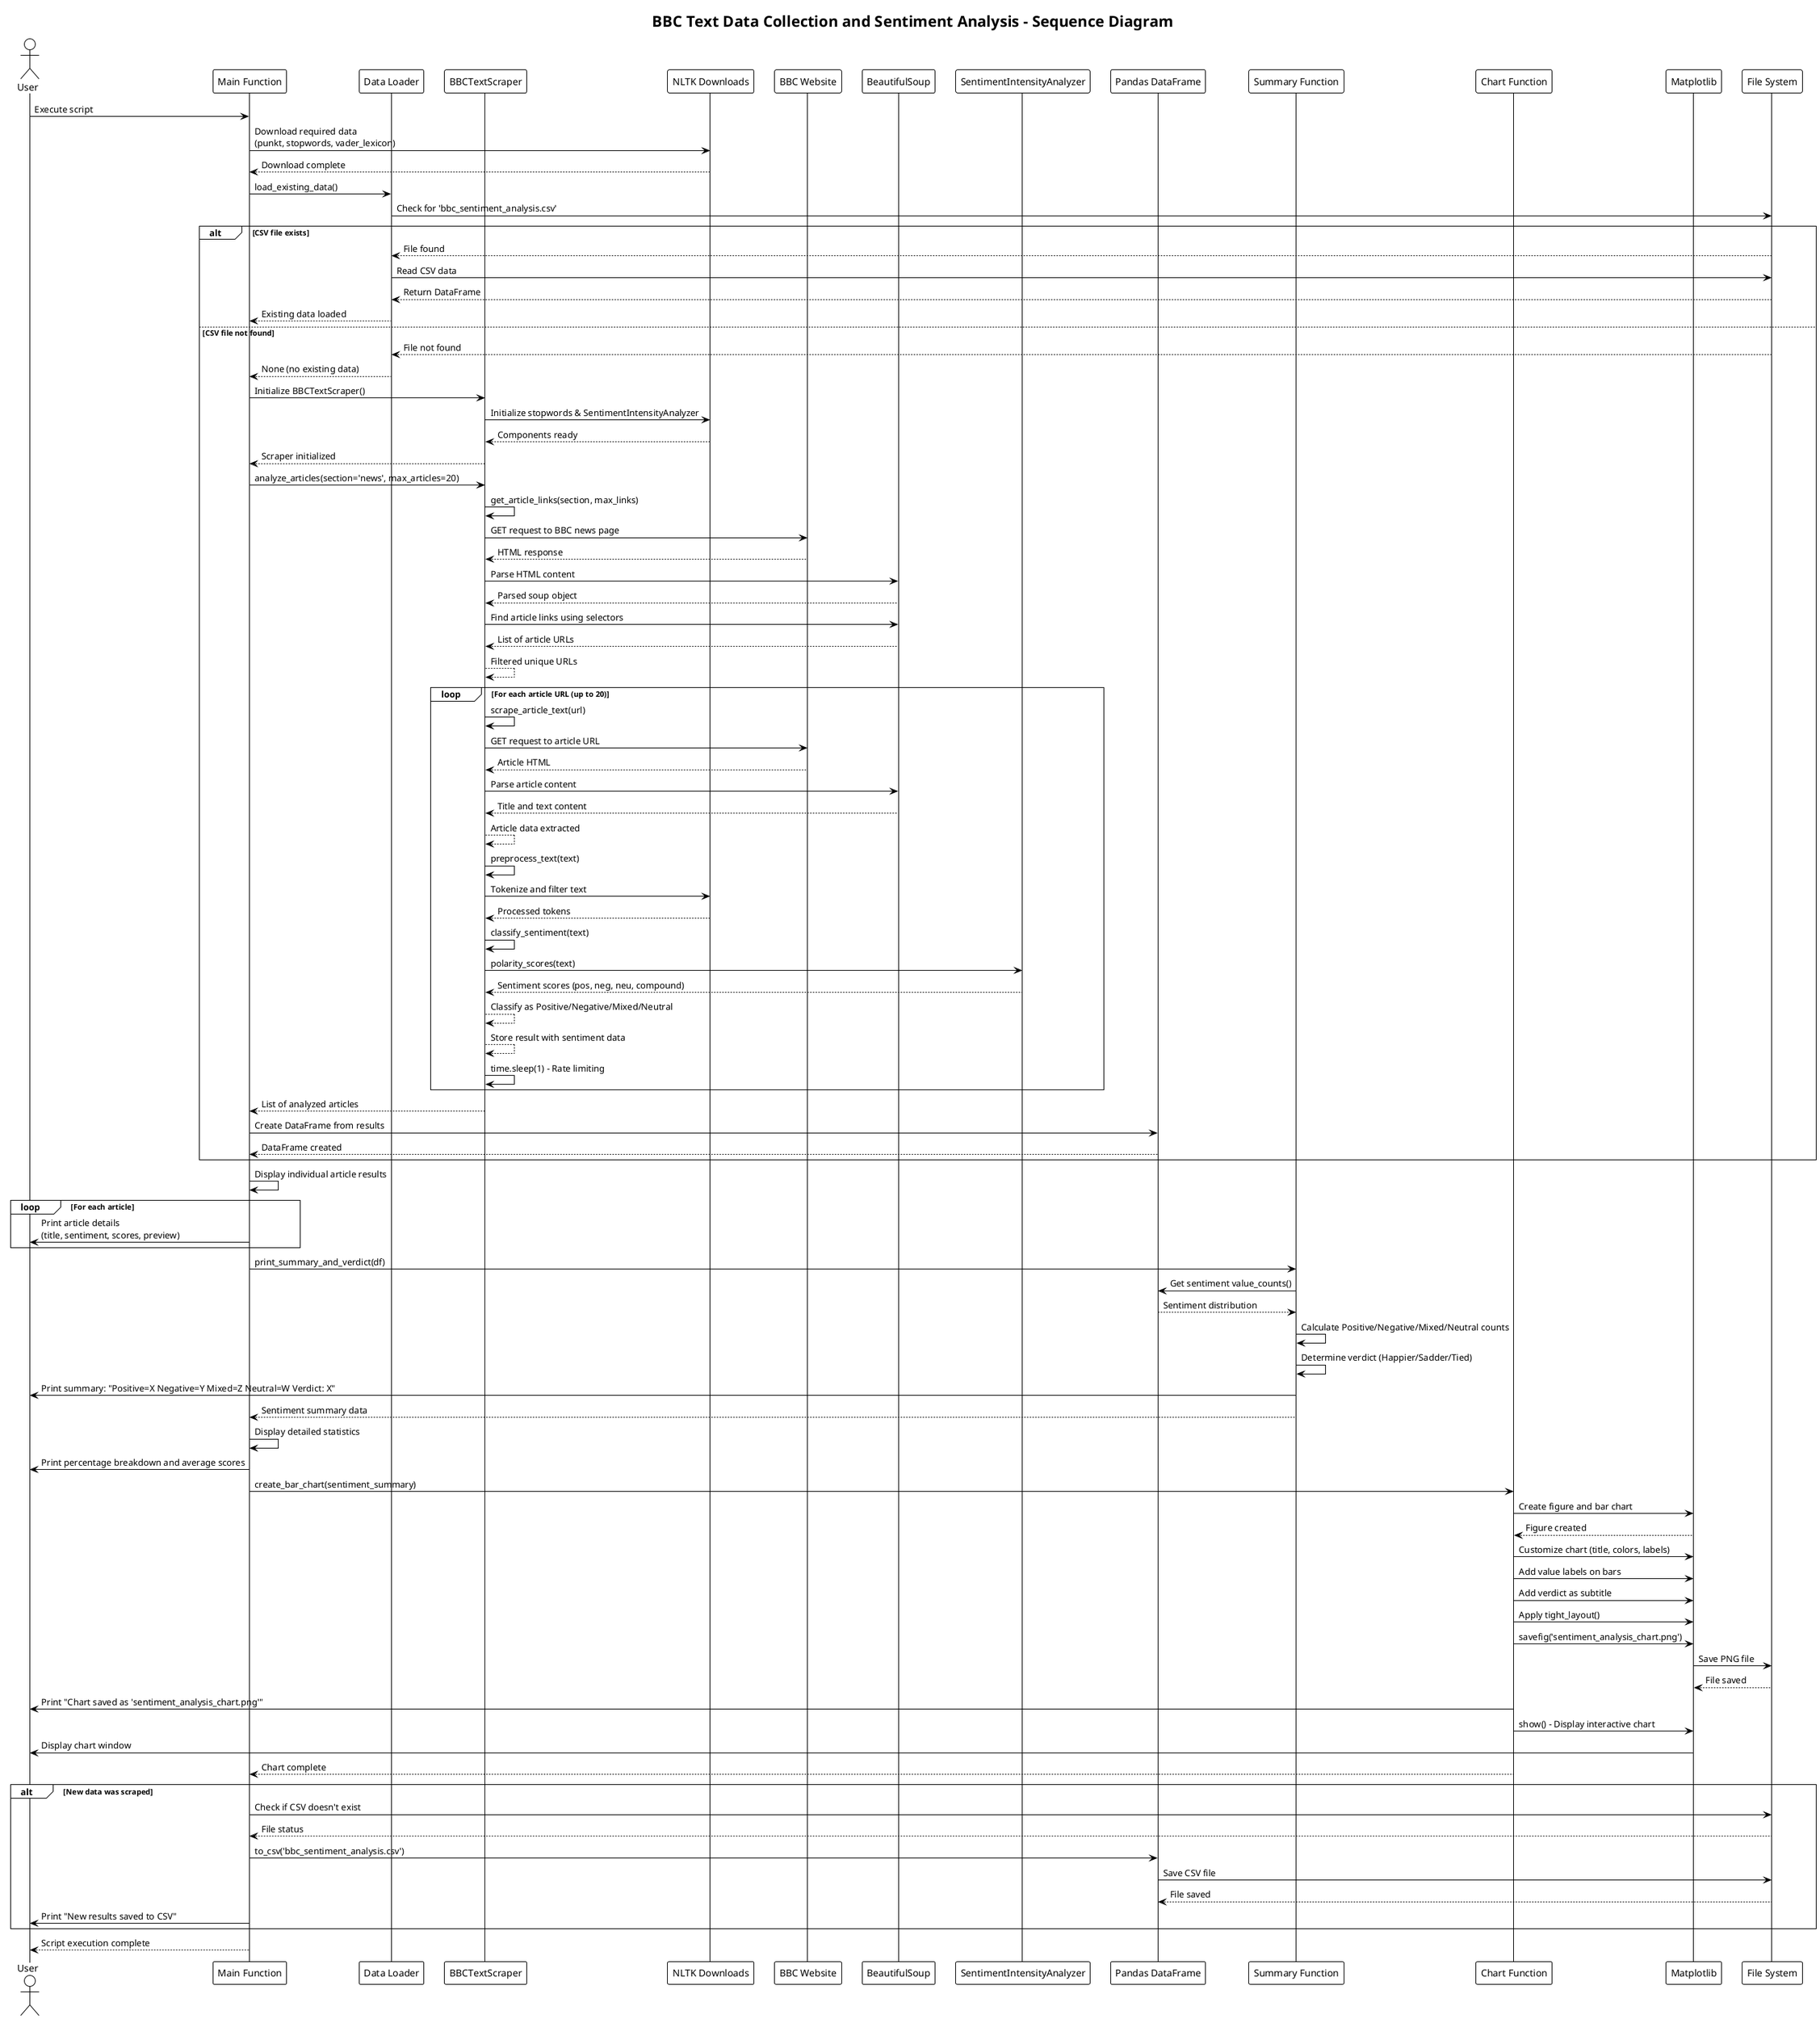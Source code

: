 @startuml BBC_Sentiment_Analysis_Sequence
!theme plain
title BBC Text Data Collection and Sentiment Analysis - Sequence Diagram

actor User
participant "Main Function" as Main
participant "Data Loader" as Loader
participant "BBCTextScraper" as Scraper
participant "NLTK Downloads" as NLTK
participant "BBC Website" as BBC
participant "BeautifulSoup" as BS
participant "SentimentIntensityAnalyzer" as SIA
participant "Pandas DataFrame" as DF
participant "Summary Function" as Summary
participant "Chart Function" as Chart
participant "Matplotlib" as PLT
participant "File System" as FS

User -> Main: Execute script
Main -> NLTK: Download required data\n(punkt, stopwords, vader_lexicon)
NLTK --> Main: Download complete

Main -> Loader: load_existing_data()
Loader -> FS: Check for 'bbc_sentiment_analysis.csv'

alt CSV file exists
    FS --> Loader: File found
    Loader -> FS: Read CSV data
    FS --> Loader: Return DataFrame
    Loader --> Main: Existing data loaded
else CSV file not found
    FS --> Loader: File not found
    Loader --> Main: None (no existing data)
    
    Main -> Scraper: Initialize BBCTextScraper()
    Scraper -> NLTK: Initialize stopwords & SentimentIntensityAnalyzer
    NLTK --> Scraper: Components ready
    Scraper --> Main: Scraper initialized
    
    Main -> Scraper: analyze_articles(section='news', max_articles=20)
    
    Scraper -> Scraper: get_article_links(section, max_links)
    Scraper -> BBC: GET request to BBC news page
    BBC --> Scraper: HTML response
    Scraper -> BS: Parse HTML content
    BS --> Scraper: Parsed soup object
    Scraper -> BS: Find article links using selectors
    BS --> Scraper: List of article URLs
    Scraper --> Scraper: Filtered unique URLs
    
    loop For each article URL (up to 20)
        Scraper -> Scraper: scrape_article_text(url)
        Scraper -> BBC: GET request to article URL
        BBC --> Scraper: Article HTML
        Scraper -> BS: Parse article content
        BS --> Scraper: Title and text content
        Scraper --> Scraper: Article data extracted
        
        Scraper -> Scraper: preprocess_text(text)
        Scraper -> NLTK: Tokenize and filter text
        NLTK --> Scraper: Processed tokens
        
        Scraper -> Scraper: classify_sentiment(text)
        Scraper -> SIA: polarity_scores(text)
        SIA --> Scraper: Sentiment scores (pos, neg, neu, compound)
        Scraper --> Scraper: Classify as Positive/Negative/Mixed/Neutral
        
        Scraper --> Scraper: Store result with sentiment data
        Scraper -> Scraper: time.sleep(1) - Rate limiting
    end
    
    Scraper --> Main: List of analyzed articles
    Main -> DF: Create DataFrame from results
    DF --> Main: DataFrame created
end

Main -> Main: Display individual article results
loop For each article
    Main -> User: Print article details\n(title, sentiment, scores, preview)
end

Main -> Summary: print_summary_and_verdict(df)
Summary -> DF: Get sentiment value_counts()
DF --> Summary: Sentiment distribution
Summary -> Summary: Calculate Positive/Negative/Mixed/Neutral counts
Summary -> Summary: Determine verdict (Happier/Sadder/Tied)
Summary -> User: Print summary: "Positive=X Negative=Y Mixed=Z Neutral=W Verdict: X"
Summary --> Main: Sentiment summary data

Main -> Main: Display detailed statistics
Main -> User: Print percentage breakdown and average scores

Main -> Chart: create_bar_chart(sentiment_summary)
Chart -> PLT: Create figure and bar chart
PLT --> Chart: Figure created
Chart -> PLT: Customize chart (title, colors, labels)
Chart -> PLT: Add value labels on bars
Chart -> PLT: Add verdict as subtitle
Chart -> PLT: Apply tight_layout()
Chart -> PLT: savefig('sentiment_analysis_chart.png')
PLT -> FS: Save PNG file
FS --> PLT: File saved
Chart -> User: Print "Chart saved as 'sentiment_analysis_chart.png'"
Chart -> PLT: show() - Display interactive chart
PLT -> User: Display chart window
Chart --> Main: Chart complete

alt New data was scraped
    Main -> FS: Check if CSV doesn't exist
    FS --> Main: File status
    Main -> DF: to_csv('bbc_sentiment_analysis.csv')
    DF -> FS: Save CSV file
    FS --> DF: File saved
    Main -> User: Print "New results saved to CSV"
end

Main --> User: Script execution complete

@enduml